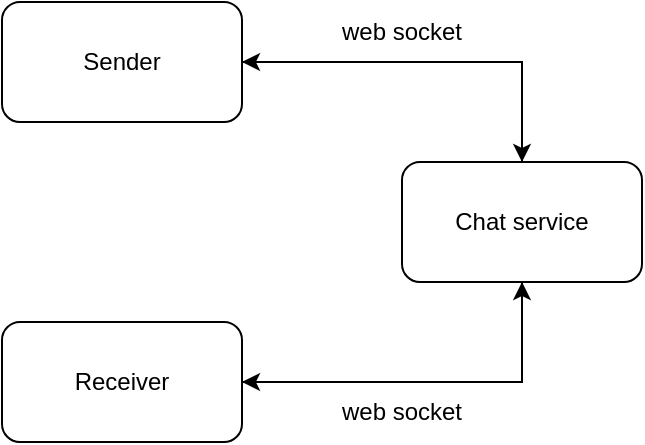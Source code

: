 <mxfile version="22.1.21" type="device">
  <diagram id="dijq7EySqOm7LpBwnqDr" name="Page-1">
    <mxGraphModel dx="882" dy="578" grid="1" gridSize="10" guides="1" tooltips="1" connect="1" arrows="1" fold="1" page="1" pageScale="1" pageWidth="850" pageHeight="1100" math="0" shadow="0">
      <root>
        <mxCell id="0" />
        <mxCell id="1" parent="0" />
        <mxCell id="TLqeQ-VDL2vmQK_o6Y5u-4" style="edgeStyle=orthogonalEdgeStyle;rounded=0;orthogonalLoop=1;jettySize=auto;html=1;exitX=1;exitY=0.5;exitDx=0;exitDy=0;" edge="1" parent="1" source="TLqeQ-VDL2vmQK_o6Y5u-1" target="TLqeQ-VDL2vmQK_o6Y5u-3">
          <mxGeometry relative="1" as="geometry" />
        </mxCell>
        <mxCell id="TLqeQ-VDL2vmQK_o6Y5u-1" value="Sender" style="rounded=1;whiteSpace=wrap;html=1;" vertex="1" parent="1">
          <mxGeometry x="40" y="40" width="120" height="60" as="geometry" />
        </mxCell>
        <mxCell id="TLqeQ-VDL2vmQK_o6Y5u-6" style="edgeStyle=orthogonalEdgeStyle;rounded=0;orthogonalLoop=1;jettySize=auto;html=1;exitX=1;exitY=0.5;exitDx=0;exitDy=0;" edge="1" parent="1" source="TLqeQ-VDL2vmQK_o6Y5u-2" target="TLqeQ-VDL2vmQK_o6Y5u-3">
          <mxGeometry relative="1" as="geometry" />
        </mxCell>
        <mxCell id="TLqeQ-VDL2vmQK_o6Y5u-2" value="Receiver" style="rounded=1;whiteSpace=wrap;html=1;" vertex="1" parent="1">
          <mxGeometry x="40" y="200" width="120" height="60" as="geometry" />
        </mxCell>
        <mxCell id="TLqeQ-VDL2vmQK_o6Y5u-5" style="edgeStyle=orthogonalEdgeStyle;rounded=0;orthogonalLoop=1;jettySize=auto;html=1;exitX=0.5;exitY=0;exitDx=0;exitDy=0;entryX=1;entryY=0.5;entryDx=0;entryDy=0;" edge="1" parent="1" source="TLqeQ-VDL2vmQK_o6Y5u-3" target="TLqeQ-VDL2vmQK_o6Y5u-1">
          <mxGeometry relative="1" as="geometry" />
        </mxCell>
        <mxCell id="TLqeQ-VDL2vmQK_o6Y5u-7" style="edgeStyle=orthogonalEdgeStyle;rounded=0;orthogonalLoop=1;jettySize=auto;html=1;exitX=0.5;exitY=1;exitDx=0;exitDy=0;entryX=1;entryY=0.5;entryDx=0;entryDy=0;" edge="1" parent="1" source="TLqeQ-VDL2vmQK_o6Y5u-3" target="TLqeQ-VDL2vmQK_o6Y5u-2">
          <mxGeometry relative="1" as="geometry" />
        </mxCell>
        <mxCell id="TLqeQ-VDL2vmQK_o6Y5u-3" value="Chat service" style="rounded=1;whiteSpace=wrap;html=1;" vertex="1" parent="1">
          <mxGeometry x="240" y="120" width="120" height="60" as="geometry" />
        </mxCell>
        <mxCell id="TLqeQ-VDL2vmQK_o6Y5u-8" value="web socket" style="text;html=1;strokeColor=none;fillColor=none;align=center;verticalAlign=middle;whiteSpace=wrap;rounded=0;" vertex="1" parent="1">
          <mxGeometry x="200" y="40" width="80" height="30" as="geometry" />
        </mxCell>
        <mxCell id="TLqeQ-VDL2vmQK_o6Y5u-9" value="web socket" style="text;html=1;strokeColor=none;fillColor=none;align=center;verticalAlign=middle;whiteSpace=wrap;rounded=0;" vertex="1" parent="1">
          <mxGeometry x="200" y="230" width="80" height="30" as="geometry" />
        </mxCell>
      </root>
    </mxGraphModel>
  </diagram>
</mxfile>
